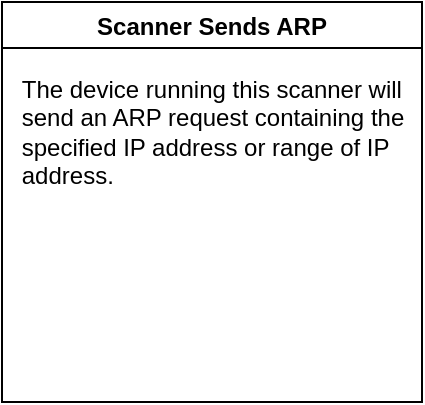 <mxfile version="17.5.0" type="github">
  <diagram id="C5RBs43oDa-KdzZeNtuy" name="Page-1">
    <mxGraphModel dx="868" dy="443" grid="1" gridSize="10" guides="1" tooltips="1" connect="1" arrows="1" fold="1" page="1" pageScale="1" pageWidth="827" pageHeight="1169" math="0" shadow="0">
      <root>
        <mxCell id="WIyWlLk6GJQsqaUBKTNV-0" />
        <mxCell id="WIyWlLk6GJQsqaUBKTNV-1" parent="WIyWlLk6GJQsqaUBKTNV-0" />
        <mxCell id="hdA1tVzNrWrjGCchrovp-0" value="Scanner Sends ARP" style="swimlane;" vertex="1" parent="WIyWlLk6GJQsqaUBKTNV-1">
          <mxGeometry x="270" y="110" width="210" height="200" as="geometry" />
        </mxCell>
        <mxCell id="hdA1tVzNrWrjGCchrovp-1" value="&lt;div align=&quot;justify&quot;&gt;The device running this scanner will &lt;br&gt;&lt;/div&gt;&lt;div align=&quot;justify&quot;&gt;send an ARP request containing the &lt;br&gt;&lt;/div&gt;&lt;div align=&quot;justify&quot;&gt;specified IP address or range of IP&lt;/div&gt;&lt;div align=&quot;justify&quot;&gt;address.&lt;br&gt;&lt;/div&gt;" style="text;html=1;align=center;verticalAlign=middle;resizable=0;points=[];autosize=1;strokeColor=none;fillColor=none;" vertex="1" parent="hdA1tVzNrWrjGCchrovp-0">
          <mxGeometry y="35" width="210" height="60" as="geometry" />
        </mxCell>
      </root>
    </mxGraphModel>
  </diagram>
</mxfile>
